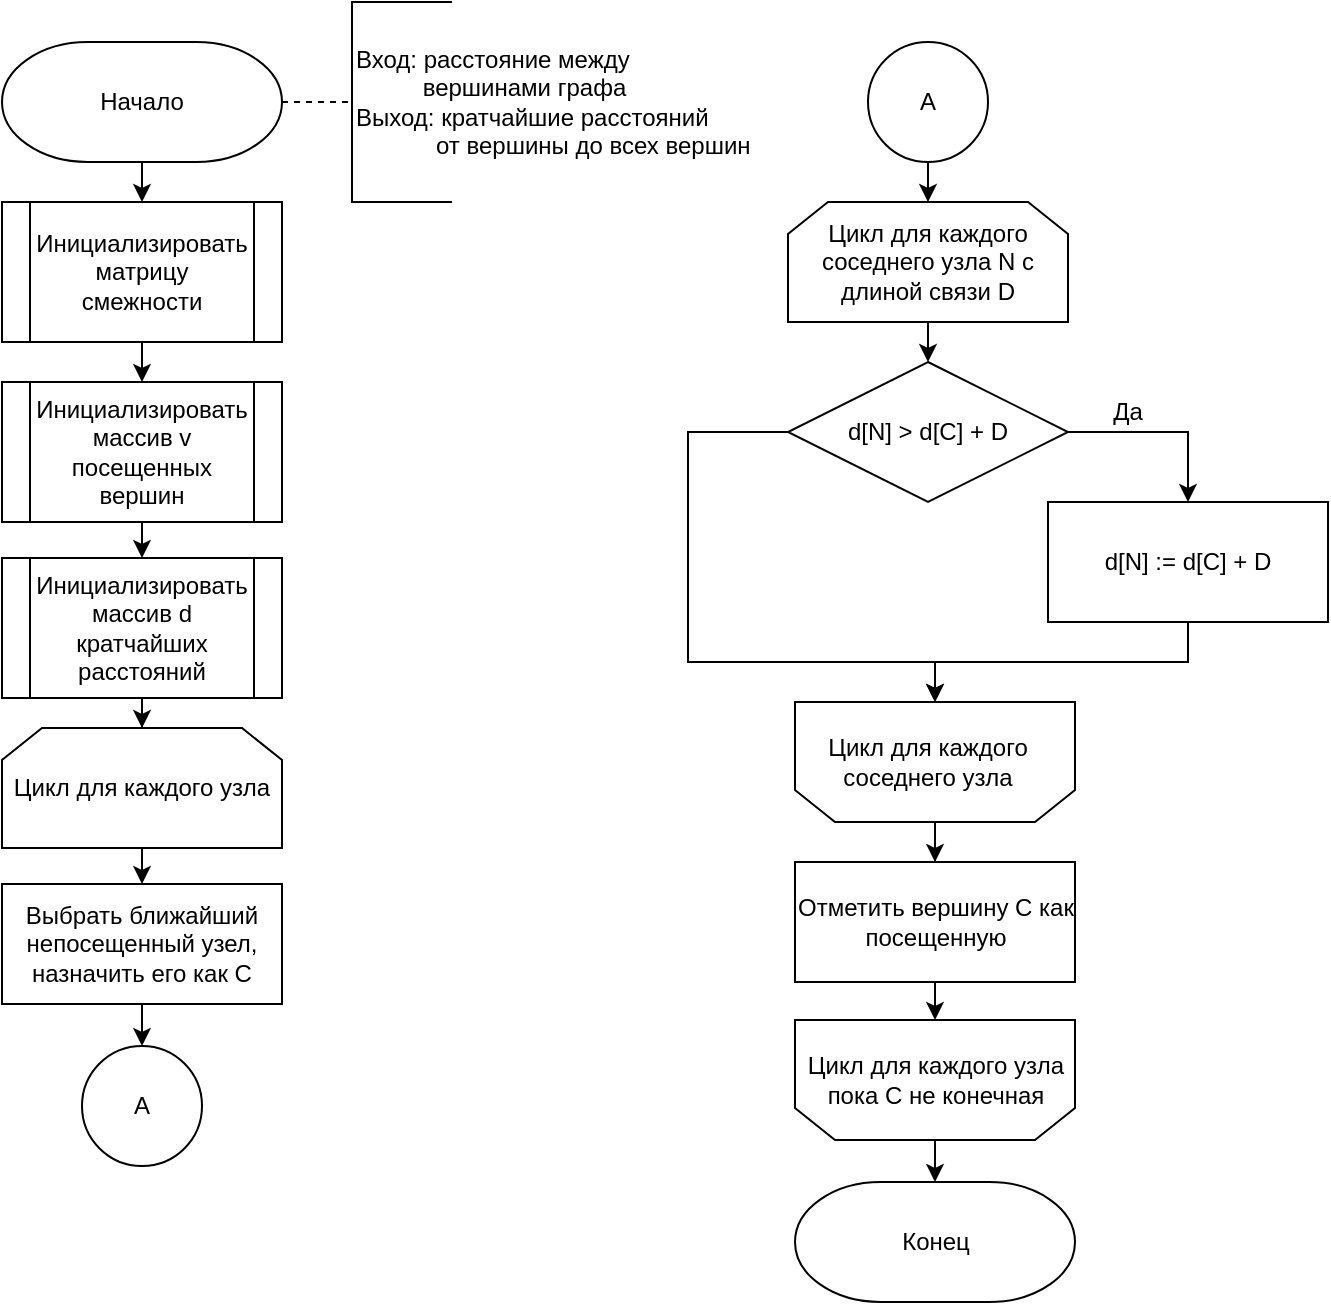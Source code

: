<mxfile version="20.6.0" type="device"><diagram id="2G9fCIytPxorrRhXbM1y" name="Страница 1"><mxGraphModel dx="868" dy="425" grid="1" gridSize="10" guides="1" tooltips="1" connect="1" arrows="1" fold="1" page="1" pageScale="1" pageWidth="827" pageHeight="1169" math="0" shadow="0"><root><mxCell id="0"/><mxCell id="1" parent="0"/><mxCell id="eOwZOyIKFZEABNhGZi0r-4" style="edgeStyle=orthogonalEdgeStyle;rounded=0;orthogonalLoop=1;jettySize=auto;html=1;exitX=0.5;exitY=1;exitDx=0;exitDy=0;exitPerimeter=0;entryX=0.5;entryY=0;entryDx=0;entryDy=0;" edge="1" parent="1" source="eOwZOyIKFZEABNhGZi0r-1" target="eOwZOyIKFZEABNhGZi0r-3"><mxGeometry relative="1" as="geometry"/></mxCell><mxCell id="eOwZOyIKFZEABNhGZi0r-1" value="Начало" style="strokeWidth=1;html=1;shape=mxgraph.flowchart.terminator;whiteSpace=wrap;" vertex="1" parent="1"><mxGeometry x="280" y="210" width="140" height="60" as="geometry"/></mxCell><mxCell id="eOwZOyIKFZEABNhGZi0r-11" style="edgeStyle=orthogonalEdgeStyle;rounded=0;orthogonalLoop=1;jettySize=auto;html=1;exitX=0.5;exitY=1;exitDx=0;exitDy=0;entryX=0.5;entryY=0;entryDx=0;entryDy=0;" edge="1" parent="1" source="eOwZOyIKFZEABNhGZi0r-3" target="eOwZOyIKFZEABNhGZi0r-9"><mxGeometry relative="1" as="geometry"/></mxCell><mxCell id="eOwZOyIKFZEABNhGZi0r-3" value="Инициализировать матрицу смежности" style="shape=process;whiteSpace=wrap;html=1;backgroundOutline=1;" vertex="1" parent="1"><mxGeometry x="280" y="290" width="140" height="70" as="geometry"/></mxCell><mxCell id="eOwZOyIKFZEABNhGZi0r-63" style="edgeStyle=orthogonalEdgeStyle;rounded=0;orthogonalLoop=1;jettySize=auto;html=1;exitX=0.5;exitY=1;exitDx=0;exitDy=0;entryX=0.5;entryY=0;entryDx=0;entryDy=0;strokeWidth=1;" edge="1" parent="1" source="eOwZOyIKFZEABNhGZi0r-5" target="eOwZOyIKFZEABNhGZi0r-62"><mxGeometry relative="1" as="geometry"/></mxCell><mxCell id="eOwZOyIKFZEABNhGZi0r-5" value="Выбрать ближайший непосещенный узел, назначить его как С" style="rounded=0;whiteSpace=wrap;html=1;strokeWidth=1;" vertex="1" parent="1"><mxGeometry x="280" y="631" width="140" height="60" as="geometry"/></mxCell><mxCell id="eOwZOyIKFZEABNhGZi0r-12" style="edgeStyle=orthogonalEdgeStyle;rounded=0;orthogonalLoop=1;jettySize=auto;html=1;exitX=0.5;exitY=1;exitDx=0;exitDy=0;entryX=0.5;entryY=0;entryDx=0;entryDy=0;" edge="1" parent="1" source="eOwZOyIKFZEABNhGZi0r-9" target="eOwZOyIKFZEABNhGZi0r-10"><mxGeometry relative="1" as="geometry"/></mxCell><mxCell id="eOwZOyIKFZEABNhGZi0r-9" value="Инициализировать массив v посещенных вершин" style="shape=process;whiteSpace=wrap;html=1;backgroundOutline=1;" vertex="1" parent="1"><mxGeometry x="280" y="380" width="140" height="70" as="geometry"/></mxCell><mxCell id="eOwZOyIKFZEABNhGZi0r-35" style="edgeStyle=orthogonalEdgeStyle;rounded=0;orthogonalLoop=1;jettySize=auto;html=1;exitX=0.5;exitY=1;exitDx=0;exitDy=0;" edge="1" parent="1" source="eOwZOyIKFZEABNhGZi0r-10" target="eOwZOyIKFZEABNhGZi0r-32"><mxGeometry relative="1" as="geometry"/></mxCell><mxCell id="eOwZOyIKFZEABNhGZi0r-10" value="Инициализировать массив d кратчайших расстояний" style="shape=process;whiteSpace=wrap;html=1;backgroundOutline=1;" vertex="1" parent="1"><mxGeometry x="280" y="468" width="140" height="70" as="geometry"/></mxCell><mxCell id="eOwZOyIKFZEABNhGZi0r-14" value="Конец" style="strokeWidth=1;html=1;shape=mxgraph.flowchart.terminator;whiteSpace=wrap;" vertex="1" parent="1"><mxGeometry x="676.5" y="780" width="140" height="60" as="geometry"/></mxCell><mxCell id="eOwZOyIKFZEABNhGZi0r-22" style="edgeStyle=orthogonalEdgeStyle;rounded=0;orthogonalLoop=1;jettySize=auto;html=1;exitX=0.5;exitY=1;exitDx=0;exitDy=0;entryX=0.5;entryY=0;entryDx=0;entryDy=0;entryPerimeter=0;" edge="1" parent="1" source="eOwZOyIKFZEABNhGZi0r-18" target="eOwZOyIKFZEABNhGZi0r-21"><mxGeometry relative="1" as="geometry"/></mxCell><mxCell id="eOwZOyIKFZEABNhGZi0r-18" value="Цикл для каждого соседнего узла N с длиной связи D" style="shape=loopLimit;whiteSpace=wrap;html=1;strokeWidth=1;rotation=0;" vertex="1" parent="1"><mxGeometry x="673" y="290" width="140" height="60" as="geometry"/></mxCell><mxCell id="eOwZOyIKFZEABNhGZi0r-24" style="edgeStyle=orthogonalEdgeStyle;rounded=0;orthogonalLoop=1;jettySize=auto;html=1;exitX=1;exitY=0.5;exitDx=0;exitDy=0;exitPerimeter=0;entryX=0.5;entryY=0;entryDx=0;entryDy=0;" edge="1" parent="1" source="eOwZOyIKFZEABNhGZi0r-21" target="eOwZOyIKFZEABNhGZi0r-23"><mxGeometry relative="1" as="geometry"/></mxCell><mxCell id="eOwZOyIKFZEABNhGZi0r-29" style="edgeStyle=orthogonalEdgeStyle;rounded=0;orthogonalLoop=1;jettySize=auto;html=1;exitX=0;exitY=0.5;exitDx=0;exitDy=0;exitPerimeter=0;entryX=0.5;entryY=1;entryDx=0;entryDy=0;" edge="1" parent="1" source="eOwZOyIKFZEABNhGZi0r-21" target="eOwZOyIKFZEABNhGZi0r-26"><mxGeometry relative="1" as="geometry"><Array as="points"><mxPoint x="623" y="405"/><mxPoint x="623" y="520"/><mxPoint x="747" y="520"/></Array></mxGeometry></mxCell><mxCell id="eOwZOyIKFZEABNhGZi0r-21" value="d[N] &amp;gt; d[C] + D" style="strokeWidth=1;html=1;shape=mxgraph.flowchart.decision;whiteSpace=wrap;" vertex="1" parent="1"><mxGeometry x="673" y="370" width="140" height="70" as="geometry"/></mxCell><mxCell id="eOwZOyIKFZEABNhGZi0r-28" style="edgeStyle=orthogonalEdgeStyle;rounded=0;orthogonalLoop=1;jettySize=auto;html=1;exitX=0.5;exitY=1;exitDx=0;exitDy=0;entryX=0.5;entryY=1;entryDx=0;entryDy=0;" edge="1" parent="1" source="eOwZOyIKFZEABNhGZi0r-23" target="eOwZOyIKFZEABNhGZi0r-26"><mxGeometry relative="1" as="geometry"/></mxCell><mxCell id="eOwZOyIKFZEABNhGZi0r-23" value="d[N] := d[C] + D" style="rounded=0;whiteSpace=wrap;html=1;strokeWidth=1;" vertex="1" parent="1"><mxGeometry x="803" y="440" width="140" height="60" as="geometry"/></mxCell><mxCell id="eOwZOyIKFZEABNhGZi0r-46" style="edgeStyle=orthogonalEdgeStyle;rounded=0;orthogonalLoop=1;jettySize=auto;html=1;exitX=0.5;exitY=1;exitDx=0;exitDy=0;entryX=0.5;entryY=1;entryDx=0;entryDy=0;" edge="1" parent="1" source="eOwZOyIKFZEABNhGZi0r-25" target="eOwZOyIKFZEABNhGZi0r-40"><mxGeometry relative="1" as="geometry"/></mxCell><mxCell id="eOwZOyIKFZEABNhGZi0r-25" value="Отметить вершину С как посещенную" style="rounded=0;whiteSpace=wrap;html=1;strokeWidth=1;" vertex="1" parent="1"><mxGeometry x="676.5" y="620" width="140" height="60" as="geometry"/></mxCell><mxCell id="eOwZOyIKFZEABNhGZi0r-49" style="edgeStyle=orthogonalEdgeStyle;rounded=0;orthogonalLoop=1;jettySize=auto;html=1;exitX=0.5;exitY=0;exitDx=0;exitDy=0;" edge="1" parent="1" source="eOwZOyIKFZEABNhGZi0r-26" target="eOwZOyIKFZEABNhGZi0r-25"><mxGeometry relative="1" as="geometry"/></mxCell><mxCell id="eOwZOyIKFZEABNhGZi0r-26" value="" style="shape=loopLimit;whiteSpace=wrap;html=1;strokeWidth=1;rotation=180;" vertex="1" parent="1"><mxGeometry x="676.5" y="540" width="140" height="60" as="geometry"/></mxCell><mxCell id="eOwZOyIKFZEABNhGZi0r-27" value="Цикл для каждого соседнего узла" style="text;html=1;strokeColor=none;fillColor=none;align=center;verticalAlign=middle;whiteSpace=wrap;rounded=0;strokeWidth=1;" vertex="1" parent="1"><mxGeometry x="673" y="555" width="140" height="30" as="geometry"/></mxCell><mxCell id="eOwZOyIKFZEABNhGZi0r-30" value="Да" style="text;html=1;strokeColor=none;fillColor=none;align=center;verticalAlign=middle;whiteSpace=wrap;rounded=0;strokeWidth=1;" vertex="1" parent="1"><mxGeometry x="813" y="380" width="60" height="30" as="geometry"/></mxCell><mxCell id="eOwZOyIKFZEABNhGZi0r-38" style="edgeStyle=orthogonalEdgeStyle;rounded=0;orthogonalLoop=1;jettySize=auto;html=1;exitX=0.5;exitY=1;exitDx=0;exitDy=0;entryX=0.5;entryY=0;entryDx=0;entryDy=0;" edge="1" parent="1" source="eOwZOyIKFZEABNhGZi0r-32" target="eOwZOyIKFZEABNhGZi0r-5"><mxGeometry relative="1" as="geometry"/></mxCell><mxCell id="eOwZOyIKFZEABNhGZi0r-32" value="Цикл для каждого узла" style="shape=loopLimit;whiteSpace=wrap;html=1;strokeWidth=1;rotation=0;" vertex="1" parent="1"><mxGeometry x="280" y="553" width="140" height="60" as="geometry"/></mxCell><mxCell id="eOwZOyIKFZEABNhGZi0r-51" style="edgeStyle=orthogonalEdgeStyle;rounded=0;orthogonalLoop=1;jettySize=auto;html=1;exitX=0.5;exitY=0;exitDx=0;exitDy=0;entryX=0.5;entryY=0;entryDx=0;entryDy=0;entryPerimeter=0;" edge="1" parent="1" source="eOwZOyIKFZEABNhGZi0r-40" target="eOwZOyIKFZEABNhGZi0r-14"><mxGeometry relative="1" as="geometry"/></mxCell><mxCell id="eOwZOyIKFZEABNhGZi0r-40" value="" style="shape=loopLimit;whiteSpace=wrap;html=1;strokeWidth=1;rotation=180;" vertex="1" parent="1"><mxGeometry x="676.5" y="699" width="140" height="60" as="geometry"/></mxCell><mxCell id="eOwZOyIKFZEABNhGZi0r-41" value="Цикл для каждого узла&lt;br&gt;пока C не конечная" style="text;html=1;strokeColor=none;fillColor=none;align=center;verticalAlign=middle;whiteSpace=wrap;rounded=0;strokeWidth=1;" vertex="1" parent="1"><mxGeometry x="676.5" y="714" width="140" height="30" as="geometry"/></mxCell><mxCell id="eOwZOyIKFZEABNhGZi0r-55" value="Вход: расстояние между&lt;br&gt;&amp;nbsp; &amp;nbsp; &amp;nbsp; &amp;nbsp; &amp;nbsp; вершинами графа&lt;br&gt;Выход: кратчайшие расстояний&lt;br&gt;&amp;nbsp; &amp;nbsp; &amp;nbsp; &amp;nbsp; &amp;nbsp; &amp;nbsp; от вершины до всех вершин" style="strokeWidth=1;html=1;shape=mxgraph.flowchart.annotation_1;align=left;pointerEvents=1;" vertex="1" parent="1"><mxGeometry x="455" y="190" width="50" height="100" as="geometry"/></mxCell><mxCell id="eOwZOyIKFZEABNhGZi0r-59" value="" style="endArrow=none;dashed=1;html=1;strokeWidth=1;rounded=0;entryX=0;entryY=0.5;entryDx=0;entryDy=0;entryPerimeter=0;exitX=1;exitY=0.5;exitDx=0;exitDy=0;exitPerimeter=0;" edge="1" parent="1" source="eOwZOyIKFZEABNhGZi0r-1" target="eOwZOyIKFZEABNhGZi0r-55"><mxGeometry width="50" height="50" relative="1" as="geometry"><mxPoint x="350" y="230" as="sourcePoint"/><mxPoint x="400" y="180" as="targetPoint"/></mxGeometry></mxCell><mxCell id="eOwZOyIKFZEABNhGZi0r-62" value="А" style="ellipse;whiteSpace=wrap;html=1;aspect=fixed;strokeWidth=1;" vertex="1" parent="1"><mxGeometry x="320" y="712" width="60" height="60" as="geometry"/></mxCell><mxCell id="eOwZOyIKFZEABNhGZi0r-65" style="edgeStyle=orthogonalEdgeStyle;rounded=0;orthogonalLoop=1;jettySize=auto;html=1;exitX=0.5;exitY=1;exitDx=0;exitDy=0;entryX=0.5;entryY=0;entryDx=0;entryDy=0;strokeWidth=1;" edge="1" parent="1" source="eOwZOyIKFZEABNhGZi0r-64" target="eOwZOyIKFZEABNhGZi0r-18"><mxGeometry relative="1" as="geometry"/></mxCell><mxCell id="eOwZOyIKFZEABNhGZi0r-64" value="А" style="ellipse;whiteSpace=wrap;html=1;aspect=fixed;strokeWidth=1;" vertex="1" parent="1"><mxGeometry x="713" y="210" width="60" height="60" as="geometry"/></mxCell></root></mxGraphModel></diagram></mxfile>